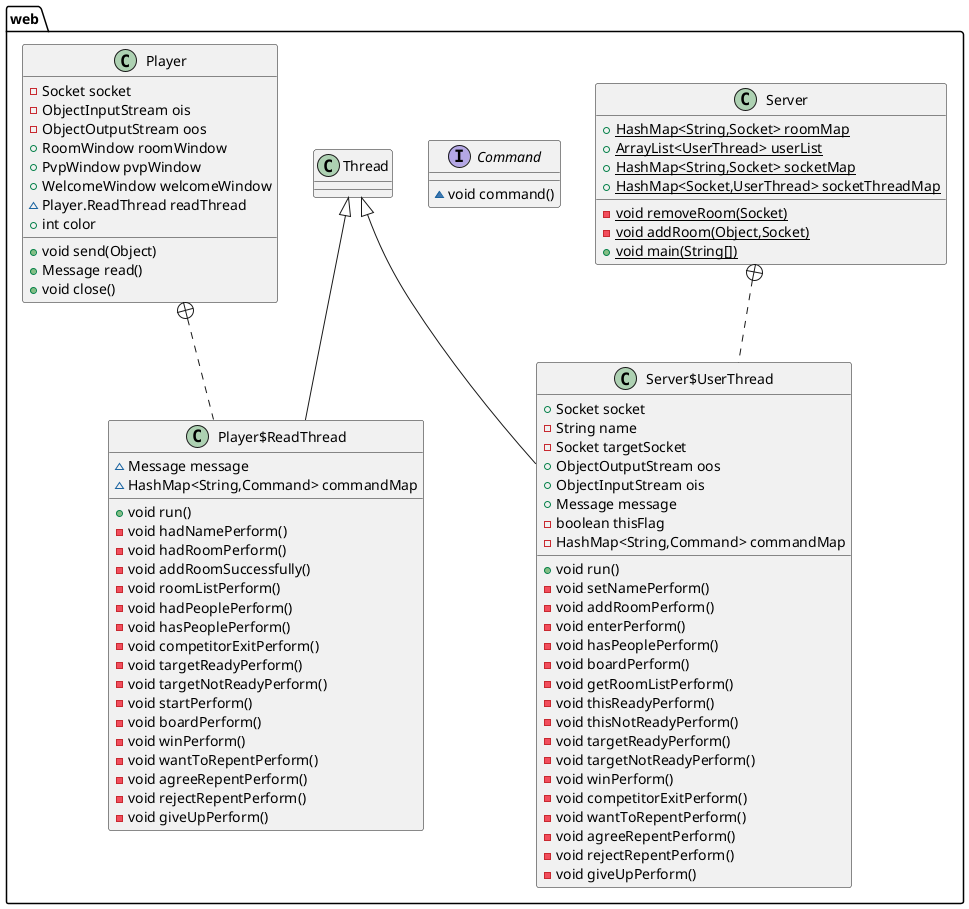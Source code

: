 @startuml
class web.Server {
+ {static} HashMap<String,Socket> roomMap
+ {static} ArrayList<UserThread> userList
+ {static} HashMap<String,Socket> socketMap
+ {static} HashMap<Socket,UserThread> socketThreadMap
- {static} void removeRoom(Socket)
- {static} void addRoom(Object,Socket)
+ {static} void main(String[])
}
class web.Server$UserThread {
+ Socket socket
- String name
- Socket targetSocket
+ ObjectOutputStream oos
+ ObjectInputStream ois
+ Message message
- boolean thisFlag
- HashMap<String,Command> commandMap
+ void run()
- void setNamePerform()
- void addRoomPerform()
- void enterPerform()
- void hasPeoplePerform()
- void boardPerform()
- void getRoomListPerform()
- void thisReadyPerform()
- void thisNotReadyPerform()
- void targetReadyPerform()
- void targetNotReadyPerform()
- void winPerform()
- void competitorExitPerform()
- void wantToRepentPerform()
- void agreeRepentPerform()
- void rejectRepentPerform()
- void giveUpPerform()
}
interface web.Command {
~ void command()
}
class web.Player {
- Socket socket
- ObjectInputStream ois
- ObjectOutputStream oos
+ RoomWindow roomWindow
+ PvpWindow pvpWindow
+ WelcomeWindow welcomeWindow
~ Player.ReadThread readThread
+ int color
+ void send(Object)
+ Message read()
+ void close()
}
class web.Player$ReadThread {
~ Message message
~ HashMap<String,Command> commandMap
+ void run()
- void hadNamePerform()
- void hadRoomPerform()
- void addRoomSuccessfully()
- void roomListPerform()
- void hadPeoplePerform()
- void hasPeoplePerform()
- void competitorExitPerform()
- void targetReadyPerform()
- void targetNotReadyPerform()
- void startPerform()
- void boardPerform()
- void winPerform()
- void wantToRepentPerform()
- void agreeRepentPerform()
- void rejectRepentPerform()
- void giveUpPerform()
}


web.Server +.. web.Server$UserThread
web.Thread <|-- web.Server$UserThread
web.Player +.. web.Player$ReadThread
web.Thread <|-- web.Player$ReadThread
@enduml